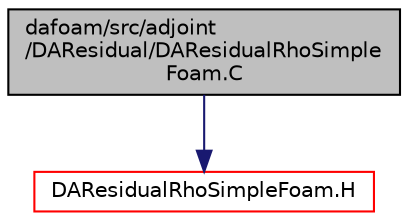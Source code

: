 digraph "dafoam/src/adjoint/DAResidual/DAResidualRhoSimpleFoam.C"
{
  bgcolor="transparent";
  edge [fontname="Helvetica",fontsize="10",labelfontname="Helvetica",labelfontsize="10"];
  node [fontname="Helvetica",fontsize="10",shape=record];
  Node0 [label="dafoam/src/adjoint\l/DAResidual/DAResidualRhoSimple\lFoam.C",height=0.2,width=0.4,color="black", fillcolor="grey75", style="filled", fontcolor="black"];
  Node0 -> Node1 [color="midnightblue",fontsize="10",style="solid",fontname="Helvetica"];
  Node1 [label="DAResidualRhoSimpleFoam.H",height=0.2,width=0.4,color="red",URL="$DAResidualRhoSimpleFoam_8H.html"];
}
